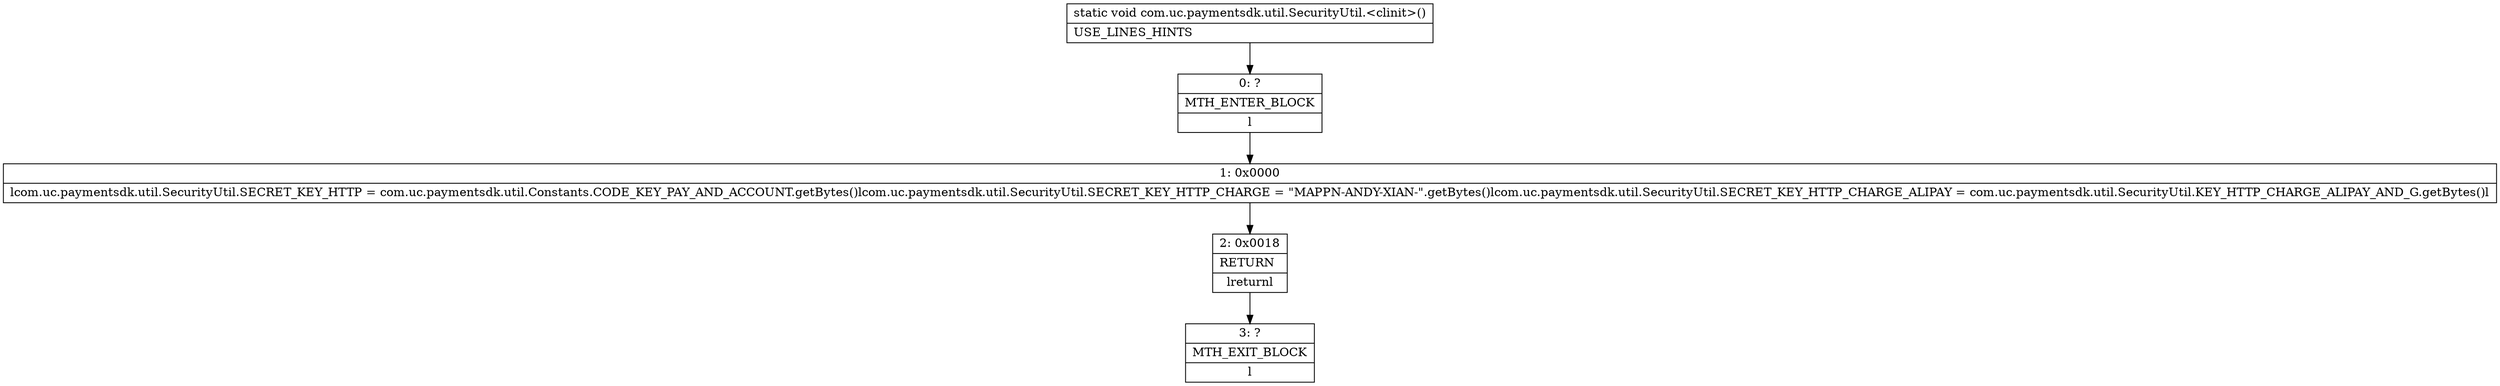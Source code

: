 digraph "CFG forcom.uc.paymentsdk.util.SecurityUtil.\<clinit\>()V" {
Node_0 [shape=record,label="{0\:\ ?|MTH_ENTER_BLOCK\l|l}"];
Node_1 [shape=record,label="{1\:\ 0x0000|lcom.uc.paymentsdk.util.SecurityUtil.SECRET_KEY_HTTP = com.uc.paymentsdk.util.Constants.CODE_KEY_PAY_AND_ACCOUNT.getBytes()lcom.uc.paymentsdk.util.SecurityUtil.SECRET_KEY_HTTP_CHARGE = \"MAPPN\-ANDY\-XIAN\-\".getBytes()lcom.uc.paymentsdk.util.SecurityUtil.SECRET_KEY_HTTP_CHARGE_ALIPAY = com.uc.paymentsdk.util.SecurityUtil.KEY_HTTP_CHARGE_ALIPAY_AND_G.getBytes()l}"];
Node_2 [shape=record,label="{2\:\ 0x0018|RETURN\l|lreturnl}"];
Node_3 [shape=record,label="{3\:\ ?|MTH_EXIT_BLOCK\l|l}"];
MethodNode[shape=record,label="{static void com.uc.paymentsdk.util.SecurityUtil.\<clinit\>()  | USE_LINES_HINTS\l}"];
MethodNode -> Node_0;
Node_0 -> Node_1;
Node_1 -> Node_2;
Node_2 -> Node_3;
}

